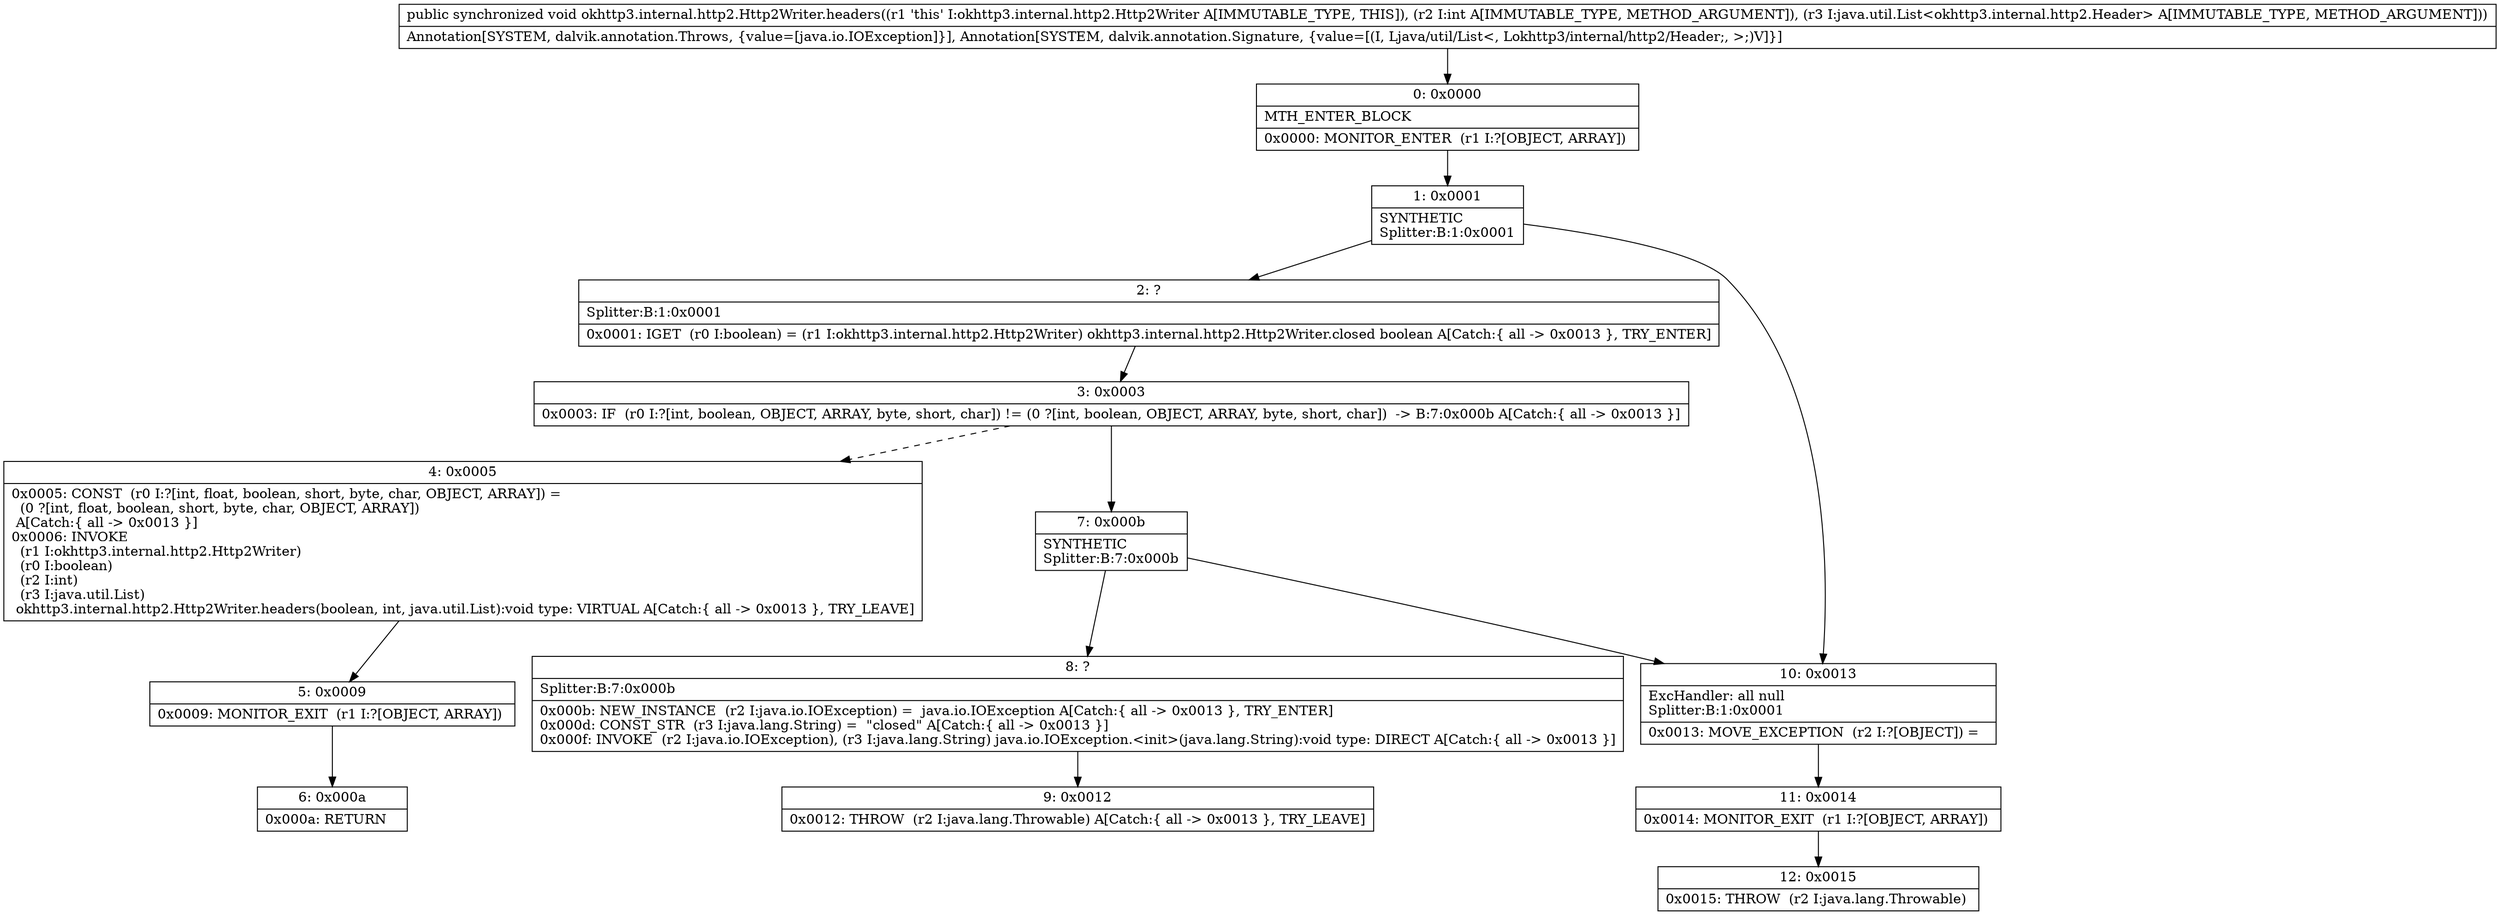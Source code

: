 digraph "CFG forokhttp3.internal.http2.Http2Writer.headers(ILjava\/util\/List;)V" {
Node_0 [shape=record,label="{0\:\ 0x0000|MTH_ENTER_BLOCK\l|0x0000: MONITOR_ENTER  (r1 I:?[OBJECT, ARRAY]) \l}"];
Node_1 [shape=record,label="{1\:\ 0x0001|SYNTHETIC\lSplitter:B:1:0x0001\l}"];
Node_2 [shape=record,label="{2\:\ ?|Splitter:B:1:0x0001\l|0x0001: IGET  (r0 I:boolean) = (r1 I:okhttp3.internal.http2.Http2Writer) okhttp3.internal.http2.Http2Writer.closed boolean A[Catch:\{ all \-\> 0x0013 \}, TRY_ENTER]\l}"];
Node_3 [shape=record,label="{3\:\ 0x0003|0x0003: IF  (r0 I:?[int, boolean, OBJECT, ARRAY, byte, short, char]) != (0 ?[int, boolean, OBJECT, ARRAY, byte, short, char])  \-\> B:7:0x000b A[Catch:\{ all \-\> 0x0013 \}]\l}"];
Node_4 [shape=record,label="{4\:\ 0x0005|0x0005: CONST  (r0 I:?[int, float, boolean, short, byte, char, OBJECT, ARRAY]) = \l  (0 ?[int, float, boolean, short, byte, char, OBJECT, ARRAY])\l A[Catch:\{ all \-\> 0x0013 \}]\l0x0006: INVOKE  \l  (r1 I:okhttp3.internal.http2.Http2Writer)\l  (r0 I:boolean)\l  (r2 I:int)\l  (r3 I:java.util.List)\l okhttp3.internal.http2.Http2Writer.headers(boolean, int, java.util.List):void type: VIRTUAL A[Catch:\{ all \-\> 0x0013 \}, TRY_LEAVE]\l}"];
Node_5 [shape=record,label="{5\:\ 0x0009|0x0009: MONITOR_EXIT  (r1 I:?[OBJECT, ARRAY]) \l}"];
Node_6 [shape=record,label="{6\:\ 0x000a|0x000a: RETURN   \l}"];
Node_7 [shape=record,label="{7\:\ 0x000b|SYNTHETIC\lSplitter:B:7:0x000b\l}"];
Node_8 [shape=record,label="{8\:\ ?|Splitter:B:7:0x000b\l|0x000b: NEW_INSTANCE  (r2 I:java.io.IOException) =  java.io.IOException A[Catch:\{ all \-\> 0x0013 \}, TRY_ENTER]\l0x000d: CONST_STR  (r3 I:java.lang.String) =  \"closed\" A[Catch:\{ all \-\> 0x0013 \}]\l0x000f: INVOKE  (r2 I:java.io.IOException), (r3 I:java.lang.String) java.io.IOException.\<init\>(java.lang.String):void type: DIRECT A[Catch:\{ all \-\> 0x0013 \}]\l}"];
Node_9 [shape=record,label="{9\:\ 0x0012|0x0012: THROW  (r2 I:java.lang.Throwable) A[Catch:\{ all \-\> 0x0013 \}, TRY_LEAVE]\l}"];
Node_10 [shape=record,label="{10\:\ 0x0013|ExcHandler: all null\lSplitter:B:1:0x0001\l|0x0013: MOVE_EXCEPTION  (r2 I:?[OBJECT]) =  \l}"];
Node_11 [shape=record,label="{11\:\ 0x0014|0x0014: MONITOR_EXIT  (r1 I:?[OBJECT, ARRAY]) \l}"];
Node_12 [shape=record,label="{12\:\ 0x0015|0x0015: THROW  (r2 I:java.lang.Throwable) \l}"];
MethodNode[shape=record,label="{public synchronized void okhttp3.internal.http2.Http2Writer.headers((r1 'this' I:okhttp3.internal.http2.Http2Writer A[IMMUTABLE_TYPE, THIS]), (r2 I:int A[IMMUTABLE_TYPE, METHOD_ARGUMENT]), (r3 I:java.util.List\<okhttp3.internal.http2.Header\> A[IMMUTABLE_TYPE, METHOD_ARGUMENT]))  | Annotation[SYSTEM, dalvik.annotation.Throws, \{value=[java.io.IOException]\}], Annotation[SYSTEM, dalvik.annotation.Signature, \{value=[(I, Ljava\/util\/List\<, Lokhttp3\/internal\/http2\/Header;, \>;)V]\}]\l}"];
MethodNode -> Node_0;
Node_0 -> Node_1;
Node_1 -> Node_2;
Node_1 -> Node_10;
Node_2 -> Node_3;
Node_3 -> Node_4[style=dashed];
Node_3 -> Node_7;
Node_4 -> Node_5;
Node_5 -> Node_6;
Node_7 -> Node_8;
Node_7 -> Node_10;
Node_8 -> Node_9;
Node_10 -> Node_11;
Node_11 -> Node_12;
}

